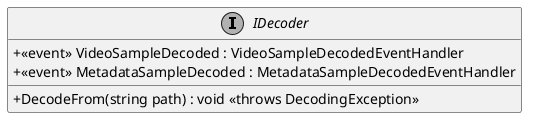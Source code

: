 @startuml
skinparam monochrome true
skinparam classAttributeIconSize 0

interface IDecoder {
    + DecodeFrom(string path) : void <<throws DecodingException>>
    + <<event>> VideoSampleDecoded : VideoSampleDecodedEventHandler 
    + <<event>> MetadataSampleDecoded : MetadataSampleDecodedEventHandler 
}
@enduml
